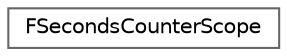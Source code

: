 digraph "Graphical Class Hierarchy"
{
 // INTERACTIVE_SVG=YES
 // LATEX_PDF_SIZE
  bgcolor="transparent";
  edge [fontname=Helvetica,fontsize=10,labelfontname=Helvetica,labelfontsize=10];
  node [fontname=Helvetica,fontsize=10,shape=box,height=0.2,width=0.4];
  rankdir="LR";
  Node0 [id="Node000000",label="FSecondsCounterScope",height=0.2,width=0.4,color="grey40", fillcolor="white", style="filled",URL="$d7/dc8/classFSecondsCounterScope.html",tooltip="Utility class to update a FSecondsCounterData."];
}
